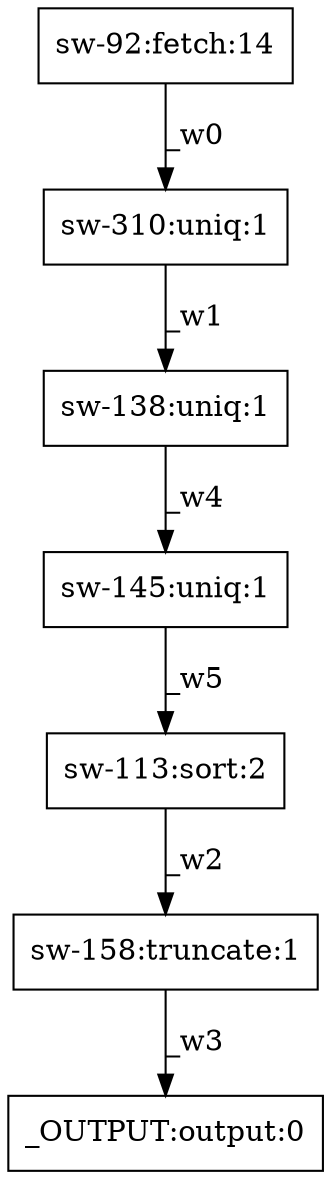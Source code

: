 digraph test1 { node [shape=box] "_OUTPUT" [label="_OUTPUT:output:0"];"sw-158" [label="sw-158:truncate:1"];"sw-113" [label="sw-113:sort:2"];"sw-92" [label="sw-92:fetch:14"];"sw-145" [label="sw-145:uniq:1"];"sw-138" [label="sw-138:uniq:1"];"sw-310" [label="sw-310:uniq:1"];"sw-92" -> "sw-310" [label="_w0"];"sw-310" -> "sw-138" [label="_w1"];"sw-113" -> "sw-158" [label="_w2"];"sw-158" -> "_OUTPUT" [label="_w3"];"sw-138" -> "sw-145" [label="_w4"];"sw-145" -> "sw-113" [label="_w5"];}